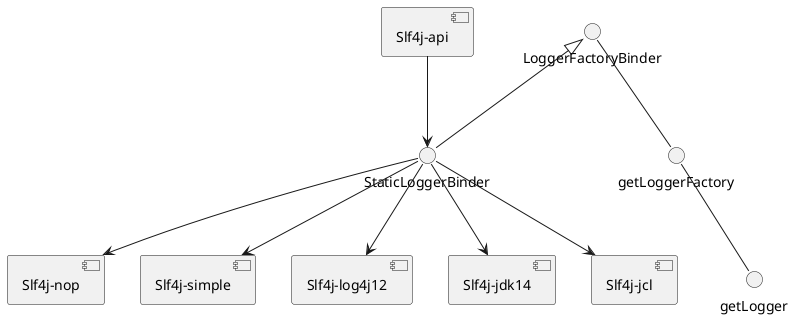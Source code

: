 @startuml

component [Slf4j-api] as api
component [Slf4j-nop] as nop
component [Slf4j-simple] as simple
component [Slf4j-log4j12] as log4j12
component [Slf4j-jdk14] as jdk14
component [Slf4j-jcl] as jcl

api --> StaticLoggerBinder

StaticLoggerBinder --> nop
StaticLoggerBinder --> simple
StaticLoggerBinder --> log4j12
StaticLoggerBinder --> jdk14
StaticLoggerBinder --> jcl

LoggerFactoryBinder <|-- StaticLoggerBinder
LoggerFactoryBinder -- getLoggerFactory
getLoggerFactory -- getLogger

@enduml